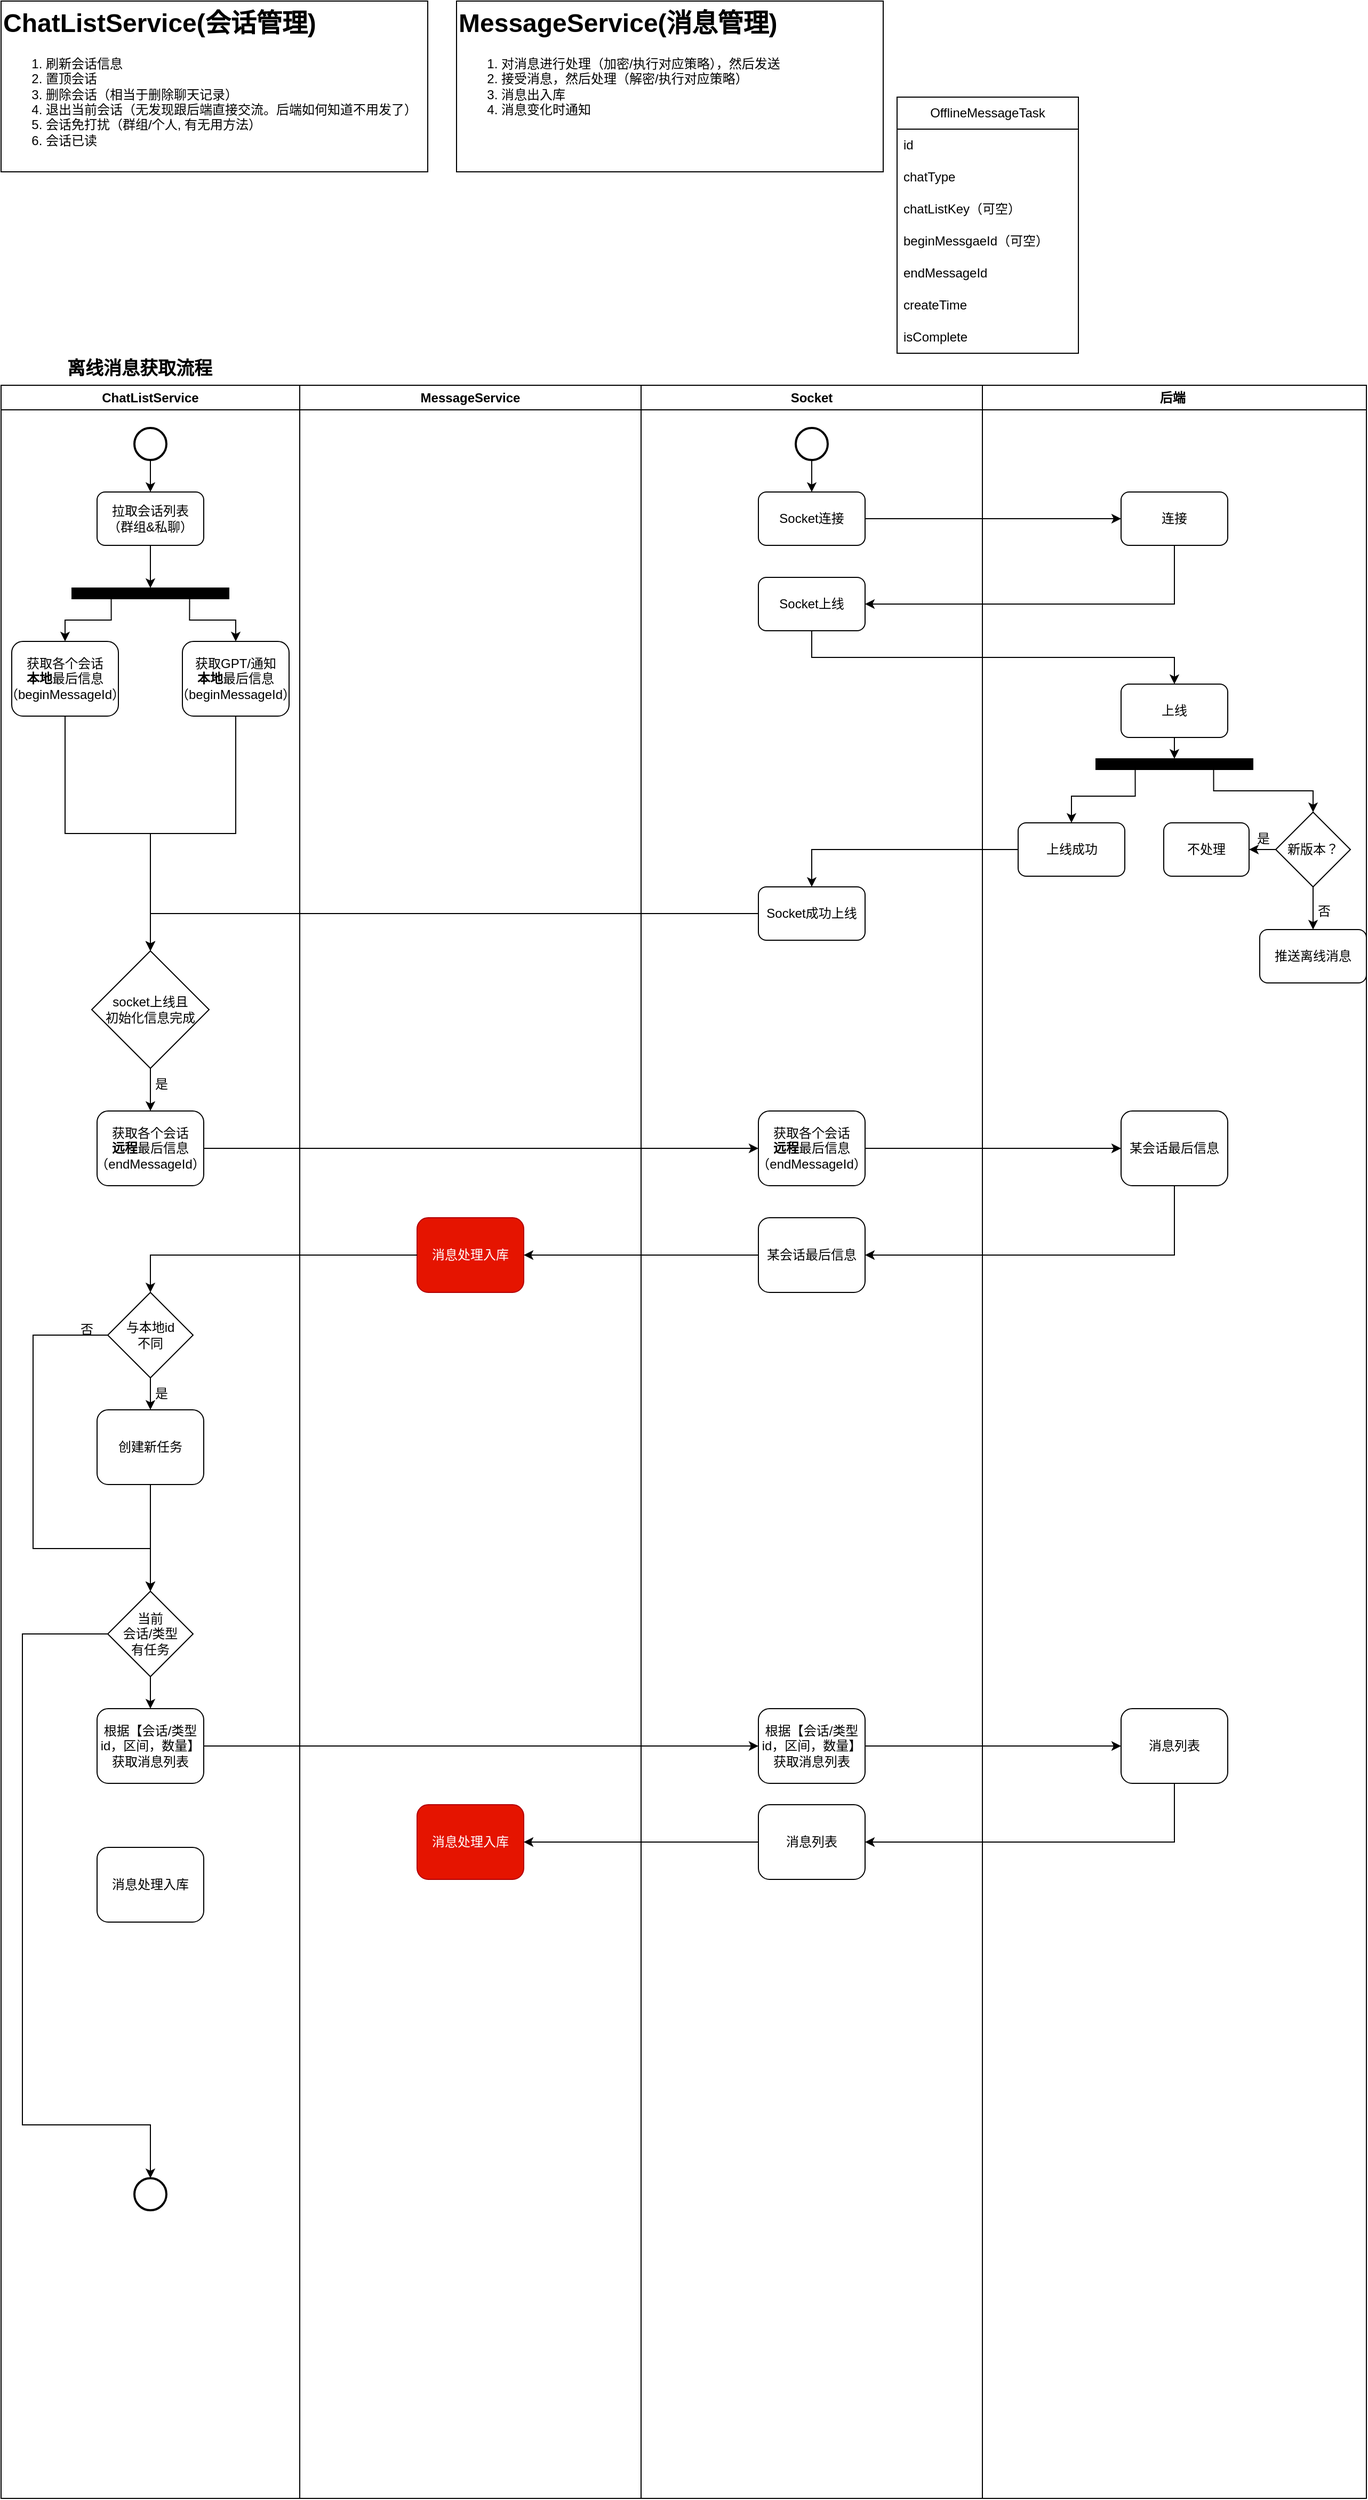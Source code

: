 <mxfile version="24.8.8">
  <diagram name="第 1 页" id="JktXxmWd6NISaN1DdESC">
    <mxGraphModel dx="1434" dy="746" grid="1" gridSize="10" guides="1" tooltips="1" connect="1" arrows="1" fold="1" page="1" pageScale="1" pageWidth="827" pageHeight="1169" math="0" shadow="0">
      <root>
        <mxCell id="0" />
        <mxCell id="1" parent="0" />
        <mxCell id="-HEKRVuIvjOIdjUARVgd-5" value="" style="group" parent="1" vertex="1" connectable="0">
          <mxGeometry width="410" height="340" as="geometry" />
        </mxCell>
        <mxCell id="-HEKRVuIvjOIdjUARVgd-4" value="" style="rounded=0;whiteSpace=wrap;html=1;movable=1;resizable=1;rotatable=1;deletable=1;editable=1;locked=0;connectable=1;" parent="-HEKRVuIvjOIdjUARVgd-5" vertex="1">
          <mxGeometry width="400" height="160" as="geometry" />
        </mxCell>
        <mxCell id="-HEKRVuIvjOIdjUARVgd-3" value="&lt;h1 style=&quot;margin-top: 0px;&quot;&gt;ChatListService(会话管理)&lt;br&gt;&lt;/h1&gt;&lt;p&gt;&lt;/p&gt;&lt;ol&gt;&lt;li&gt;刷新会话信息&lt;/li&gt;&lt;li&gt;置顶会话&lt;/li&gt;&lt;li&gt;删除会话（相当于删除聊天记录）&lt;/li&gt;&lt;li&gt;退出当前会话（无发现跟后端直接交流。后端如何知道不用发了）&lt;/li&gt;&lt;li&gt;会话免打扰（群组/个人, 有无用方法）&lt;/li&gt;&lt;li&gt;会话已读&lt;/li&gt;&lt;/ol&gt;&lt;p&gt;&lt;/p&gt;" style="text;html=1;whiteSpace=wrap;overflow=hidden;rounded=0;movable=1;resizable=1;rotatable=1;deletable=1;editable=1;locked=0;connectable=1;" parent="-HEKRVuIvjOIdjUARVgd-5" vertex="1">
          <mxGeometry width="400" height="160" as="geometry" />
        </mxCell>
        <mxCell id="46Pq0ItbNjwcVHv2dBkQ-1" value="" style="group" vertex="1" connectable="0" parent="1">
          <mxGeometry x="427" width="400" height="160" as="geometry" />
        </mxCell>
        <mxCell id="46Pq0ItbNjwcVHv2dBkQ-2" value="" style="rounded=0;whiteSpace=wrap;html=1;movable=1;resizable=1;rotatable=1;deletable=1;editable=1;locked=0;connectable=1;" vertex="1" parent="46Pq0ItbNjwcVHv2dBkQ-1">
          <mxGeometry width="400" height="160" as="geometry" />
        </mxCell>
        <mxCell id="46Pq0ItbNjwcVHv2dBkQ-3" value="&lt;h1 style=&quot;margin-top: 0px;&quot;&gt;MessageService(消息管理)&lt;br&gt;&lt;/h1&gt;&lt;p&gt;&lt;/p&gt;&lt;ol&gt;&lt;li&gt;对消息进行处理（加密/执行对应策略），然后发送&lt;/li&gt;&lt;li&gt;接受消息，然后处理（解密/执行对应策略）&lt;/li&gt;&lt;li&gt;消息出入库&lt;/li&gt;&lt;li&gt;消息变化时通知&lt;/li&gt;&lt;/ol&gt;&lt;p&gt;&lt;/p&gt;" style="text;html=1;whiteSpace=wrap;overflow=hidden;rounded=0;movable=1;resizable=1;rotatable=1;deletable=1;editable=1;locked=0;connectable=1;" vertex="1" parent="46Pq0ItbNjwcVHv2dBkQ-1">
          <mxGeometry width="400" height="160" as="geometry" />
        </mxCell>
        <mxCell id="46Pq0ItbNjwcVHv2dBkQ-39" value="" style="group" vertex="1" connectable="0" parent="1">
          <mxGeometry y="360" width="1060" height="1980" as="geometry" />
        </mxCell>
        <mxCell id="46Pq0ItbNjwcVHv2dBkQ-4" value="ChatListService" style="swimlane;whiteSpace=wrap" vertex="1" parent="46Pq0ItbNjwcVHv2dBkQ-39">
          <mxGeometry width="280" height="1980" as="geometry" />
        </mxCell>
        <mxCell id="46Pq0ItbNjwcVHv2dBkQ-236" style="edgeStyle=orthogonalEdgeStyle;rounded=0;orthogonalLoop=1;jettySize=auto;html=1;exitX=0.5;exitY=1;exitDx=0;exitDy=0;exitPerimeter=0;entryX=0.5;entryY=0;entryDx=0;entryDy=0;" edge="1" parent="46Pq0ItbNjwcVHv2dBkQ-4" source="46Pq0ItbNjwcVHv2dBkQ-234" target="46Pq0ItbNjwcVHv2dBkQ-235">
          <mxGeometry relative="1" as="geometry" />
        </mxCell>
        <mxCell id="46Pq0ItbNjwcVHv2dBkQ-234" value="" style="strokeWidth=2;html=1;shape=mxgraph.flowchart.start_2;whiteSpace=wrap;" vertex="1" parent="46Pq0ItbNjwcVHv2dBkQ-4">
          <mxGeometry x="125" y="40" width="30" height="30" as="geometry" />
        </mxCell>
        <mxCell id="46Pq0ItbNjwcVHv2dBkQ-241" style="edgeStyle=orthogonalEdgeStyle;rounded=0;orthogonalLoop=1;jettySize=auto;html=1;exitX=0.5;exitY=1;exitDx=0;exitDy=0;entryX=0.5;entryY=0;entryDx=0;entryDy=0;" edge="1" parent="46Pq0ItbNjwcVHv2dBkQ-4" source="46Pq0ItbNjwcVHv2dBkQ-235" target="46Pq0ItbNjwcVHv2dBkQ-240">
          <mxGeometry relative="1" as="geometry" />
        </mxCell>
        <mxCell id="46Pq0ItbNjwcVHv2dBkQ-235" value="拉取会话列表&lt;br&gt;（群组&amp;amp;私聊）" style="rounded=1;whiteSpace=wrap;html=1;" vertex="1" parent="46Pq0ItbNjwcVHv2dBkQ-4">
          <mxGeometry x="90" y="100" width="100" height="50" as="geometry" />
        </mxCell>
        <mxCell id="46Pq0ItbNjwcVHv2dBkQ-249" style="edgeStyle=orthogonalEdgeStyle;rounded=0;orthogonalLoop=1;jettySize=auto;html=1;exitX=0.5;exitY=1;exitDx=0;exitDy=0;" edge="1" parent="46Pq0ItbNjwcVHv2dBkQ-4" source="46Pq0ItbNjwcVHv2dBkQ-237" target="46Pq0ItbNjwcVHv2dBkQ-248">
          <mxGeometry relative="1" as="geometry" />
        </mxCell>
        <mxCell id="46Pq0ItbNjwcVHv2dBkQ-237" value="获取各个会话&lt;div&gt;&lt;b&gt;本地&lt;/b&gt;最后信息（beginMessageId）&lt;/div&gt;" style="rounded=1;whiteSpace=wrap;html=1;" vertex="1" parent="46Pq0ItbNjwcVHv2dBkQ-4">
          <mxGeometry x="10" y="240" width="100" height="70" as="geometry" />
        </mxCell>
        <mxCell id="46Pq0ItbNjwcVHv2dBkQ-242" style="edgeStyle=orthogonalEdgeStyle;rounded=0;orthogonalLoop=1;jettySize=auto;html=1;exitX=0.25;exitY=1;exitDx=0;exitDy=0;entryX=0.5;entryY=0;entryDx=0;entryDy=0;" edge="1" parent="46Pq0ItbNjwcVHv2dBkQ-4" source="46Pq0ItbNjwcVHv2dBkQ-240" target="46Pq0ItbNjwcVHv2dBkQ-237">
          <mxGeometry relative="1" as="geometry" />
        </mxCell>
        <mxCell id="46Pq0ItbNjwcVHv2dBkQ-244" style="edgeStyle=orthogonalEdgeStyle;rounded=0;orthogonalLoop=1;jettySize=auto;html=1;exitX=0.75;exitY=1;exitDx=0;exitDy=0;" edge="1" parent="46Pq0ItbNjwcVHv2dBkQ-4" source="46Pq0ItbNjwcVHv2dBkQ-240" target="46Pq0ItbNjwcVHv2dBkQ-243">
          <mxGeometry relative="1" as="geometry" />
        </mxCell>
        <mxCell id="46Pq0ItbNjwcVHv2dBkQ-240" value="" style="whiteSpace=wrap;html=1;rounded=0;shadow=0;comic=0;labelBackgroundColor=none;strokeWidth=1;fillColor=#000000;fontFamily=Verdana;fontSize=12;align=center;rotation=0;" vertex="1" parent="46Pq0ItbNjwcVHv2dBkQ-4">
          <mxGeometry x="66.5" y="190" width="147" height="10" as="geometry" />
        </mxCell>
        <mxCell id="46Pq0ItbNjwcVHv2dBkQ-250" style="edgeStyle=orthogonalEdgeStyle;rounded=0;orthogonalLoop=1;jettySize=auto;html=1;exitX=0.5;exitY=1;exitDx=0;exitDy=0;entryX=0.5;entryY=0;entryDx=0;entryDy=0;" edge="1" parent="46Pq0ItbNjwcVHv2dBkQ-4" source="46Pq0ItbNjwcVHv2dBkQ-243" target="46Pq0ItbNjwcVHv2dBkQ-248">
          <mxGeometry relative="1" as="geometry">
            <mxPoint x="160" y="450" as="targetPoint" />
          </mxGeometry>
        </mxCell>
        <mxCell id="46Pq0ItbNjwcVHv2dBkQ-243" value="获取GPT/通知&lt;div&gt;&lt;b&gt;本地&lt;/b&gt;最后信息（beginMessageId）&lt;/div&gt;" style="rounded=1;whiteSpace=wrap;html=1;" vertex="1" parent="46Pq0ItbNjwcVHv2dBkQ-4">
          <mxGeometry x="170" y="240" width="100" height="70" as="geometry" />
        </mxCell>
        <mxCell id="46Pq0ItbNjwcVHv2dBkQ-253" style="edgeStyle=orthogonalEdgeStyle;rounded=0;orthogonalLoop=1;jettySize=auto;html=1;exitX=0.5;exitY=1;exitDx=0;exitDy=0;entryX=0.5;entryY=0;entryDx=0;entryDy=0;" edge="1" parent="46Pq0ItbNjwcVHv2dBkQ-4" source="46Pq0ItbNjwcVHv2dBkQ-248" target="46Pq0ItbNjwcVHv2dBkQ-257">
          <mxGeometry relative="1" as="geometry">
            <mxPoint x="140" y="680" as="targetPoint" />
          </mxGeometry>
        </mxCell>
        <mxCell id="46Pq0ItbNjwcVHv2dBkQ-248" value="socket上线且&lt;br&gt;初始化信息完成" style="rhombus;whiteSpace=wrap;html=1;" vertex="1" parent="46Pq0ItbNjwcVHv2dBkQ-4">
          <mxGeometry x="85" y="530" width="110" height="110" as="geometry" />
        </mxCell>
        <mxCell id="46Pq0ItbNjwcVHv2dBkQ-254" value="是" style="text;html=1;align=center;verticalAlign=middle;resizable=0;points=[];autosize=1;strokeColor=none;fillColor=none;" vertex="1" parent="46Pq0ItbNjwcVHv2dBkQ-4">
          <mxGeometry x="130" y="640" width="40" height="30" as="geometry" />
        </mxCell>
        <mxCell id="46Pq0ItbNjwcVHv2dBkQ-257" value="获取各个会话&lt;div&gt;&lt;b&gt;远程&lt;/b&gt;最后信息（endMessageId）&lt;/div&gt;" style="rounded=1;whiteSpace=wrap;html=1;" vertex="1" parent="46Pq0ItbNjwcVHv2dBkQ-4">
          <mxGeometry x="90" y="680" width="100" height="70" as="geometry" />
        </mxCell>
        <mxCell id="46Pq0ItbNjwcVHv2dBkQ-283" style="edgeStyle=orthogonalEdgeStyle;rounded=0;orthogonalLoop=1;jettySize=auto;html=1;exitX=0.5;exitY=1;exitDx=0;exitDy=0;" edge="1" parent="46Pq0ItbNjwcVHv2dBkQ-4" source="46Pq0ItbNjwcVHv2dBkQ-280" target="46Pq0ItbNjwcVHv2dBkQ-281">
          <mxGeometry relative="1" as="geometry" />
        </mxCell>
        <mxCell id="46Pq0ItbNjwcVHv2dBkQ-286" style="edgeStyle=orthogonalEdgeStyle;rounded=0;orthogonalLoop=1;jettySize=auto;html=1;exitX=0;exitY=0.5;exitDx=0;exitDy=0;entryX=0.5;entryY=0;entryDx=0;entryDy=0;" edge="1" parent="46Pq0ItbNjwcVHv2dBkQ-4" source="46Pq0ItbNjwcVHv2dBkQ-280" target="46Pq0ItbNjwcVHv2dBkQ-285">
          <mxGeometry relative="1" as="geometry">
            <mxPoint x="40" y="1100" as="targetPoint" />
            <Array as="points">
              <mxPoint x="30" y="890" />
              <mxPoint x="30" y="1090" />
              <mxPoint x="140" y="1090" />
            </Array>
          </mxGeometry>
        </mxCell>
        <mxCell id="46Pq0ItbNjwcVHv2dBkQ-280" value="与本地id&lt;br&gt;不同" style="rhombus;whiteSpace=wrap;html=1;" vertex="1" parent="46Pq0ItbNjwcVHv2dBkQ-4">
          <mxGeometry x="100" y="850" width="80" height="80" as="geometry" />
        </mxCell>
        <mxCell id="46Pq0ItbNjwcVHv2dBkQ-288" style="edgeStyle=orthogonalEdgeStyle;rounded=0;orthogonalLoop=1;jettySize=auto;html=1;exitX=0.5;exitY=1;exitDx=0;exitDy=0;entryX=0.5;entryY=0;entryDx=0;entryDy=0;" edge="1" parent="46Pq0ItbNjwcVHv2dBkQ-4" source="46Pq0ItbNjwcVHv2dBkQ-281" target="46Pq0ItbNjwcVHv2dBkQ-285">
          <mxGeometry relative="1" as="geometry" />
        </mxCell>
        <mxCell id="46Pq0ItbNjwcVHv2dBkQ-281" value="创建新任务" style="rounded=1;whiteSpace=wrap;html=1;" vertex="1" parent="46Pq0ItbNjwcVHv2dBkQ-4">
          <mxGeometry x="90" y="960" width="100" height="70" as="geometry" />
        </mxCell>
        <mxCell id="46Pq0ItbNjwcVHv2dBkQ-284" value="是" style="text;html=1;align=center;verticalAlign=middle;resizable=0;points=[];autosize=1;strokeColor=none;fillColor=none;" vertex="1" parent="46Pq0ItbNjwcVHv2dBkQ-4">
          <mxGeometry x="130" y="930" width="40" height="30" as="geometry" />
        </mxCell>
        <mxCell id="46Pq0ItbNjwcVHv2dBkQ-290" style="edgeStyle=orthogonalEdgeStyle;rounded=0;orthogonalLoop=1;jettySize=auto;html=1;exitX=0.5;exitY=1;exitDx=0;exitDy=0;" edge="1" parent="46Pq0ItbNjwcVHv2dBkQ-4" source="46Pq0ItbNjwcVHv2dBkQ-285" target="46Pq0ItbNjwcVHv2dBkQ-289">
          <mxGeometry relative="1" as="geometry" />
        </mxCell>
        <mxCell id="46Pq0ItbNjwcVHv2dBkQ-346" style="edgeStyle=orthogonalEdgeStyle;rounded=0;orthogonalLoop=1;jettySize=auto;html=1;exitX=0;exitY=0.5;exitDx=0;exitDy=0;entryX=0.5;entryY=0;entryDx=0;entryDy=0;entryPerimeter=0;" edge="1" parent="46Pq0ItbNjwcVHv2dBkQ-4" source="46Pq0ItbNjwcVHv2dBkQ-285" target="46Pq0ItbNjwcVHv2dBkQ-347">
          <mxGeometry relative="1" as="geometry">
            <mxPoint x="20" y="1680" as="targetPoint" />
            <Array as="points">
              <mxPoint x="20" y="1170" />
              <mxPoint x="20" y="1630" />
              <mxPoint x="140" y="1630" />
            </Array>
          </mxGeometry>
        </mxCell>
        <mxCell id="46Pq0ItbNjwcVHv2dBkQ-285" value="当前&lt;div&gt;会话/类型&lt;/div&gt;&lt;div&gt;&lt;span style=&quot;background-color: initial;&quot;&gt;有任务&lt;/span&gt;&lt;/div&gt;" style="rhombus;whiteSpace=wrap;html=1;" vertex="1" parent="46Pq0ItbNjwcVHv2dBkQ-4">
          <mxGeometry x="100" y="1130" width="80" height="80" as="geometry" />
        </mxCell>
        <mxCell id="46Pq0ItbNjwcVHv2dBkQ-287" value="否" style="text;html=1;align=center;verticalAlign=middle;resizable=0;points=[];autosize=1;strokeColor=none;fillColor=none;" vertex="1" parent="46Pq0ItbNjwcVHv2dBkQ-4">
          <mxGeometry x="60" y="870" width="40" height="30" as="geometry" />
        </mxCell>
        <mxCell id="46Pq0ItbNjwcVHv2dBkQ-289" value="根据【&lt;span style=&quot;background-color: initial;&quot;&gt;会话/类型id，&lt;/span&gt;&lt;span style=&quot;background-color: initial;&quot;&gt;区间，&lt;/span&gt;&lt;span style=&quot;background-color: initial;&quot;&gt;数量】获取消息列表&lt;/span&gt;" style="rounded=1;whiteSpace=wrap;html=1;" vertex="1" parent="46Pq0ItbNjwcVHv2dBkQ-4">
          <mxGeometry x="90" y="1240" width="100" height="70" as="geometry" />
        </mxCell>
        <mxCell id="46Pq0ItbNjwcVHv2dBkQ-345" value="消息处理入库" style="rounded=1;whiteSpace=wrap;html=1;" vertex="1" parent="46Pq0ItbNjwcVHv2dBkQ-4">
          <mxGeometry x="90" y="1370" width="100" height="70" as="geometry" />
        </mxCell>
        <mxCell id="46Pq0ItbNjwcVHv2dBkQ-347" value="" style="strokeWidth=2;html=1;shape=mxgraph.flowchart.start_2;whiteSpace=wrap;" vertex="1" parent="46Pq0ItbNjwcVHv2dBkQ-4">
          <mxGeometry x="125" y="1680" width="30" height="30" as="geometry" />
        </mxCell>
        <mxCell id="46Pq0ItbNjwcVHv2dBkQ-32" value="MessageService" style="swimlane;whiteSpace=wrap;startSize=23;" vertex="1" parent="46Pq0ItbNjwcVHv2dBkQ-39">
          <mxGeometry x="280" width="320" height="1980" as="geometry" />
        </mxCell>
        <mxCell id="46Pq0ItbNjwcVHv2dBkQ-275" value="消息处理入库" style="rounded=1;whiteSpace=wrap;html=1;fillColor=#e51400;strokeColor=#B20000;fontColor=#ffffff;" vertex="1" parent="46Pq0ItbNjwcVHv2dBkQ-32">
          <mxGeometry x="110" y="780" width="100" height="70" as="geometry" />
        </mxCell>
        <mxCell id="46Pq0ItbNjwcVHv2dBkQ-333" value="消息处理入库" style="rounded=1;whiteSpace=wrap;html=1;fillColor=#e51400;fontColor=#ffffff;strokeColor=#B20000;" vertex="1" parent="46Pq0ItbNjwcVHv2dBkQ-32">
          <mxGeometry x="110" y="1330" width="100" height="70" as="geometry" />
        </mxCell>
        <mxCell id="46Pq0ItbNjwcVHv2dBkQ-224" value="Socket" style="swimlane;whiteSpace=wrap;startSize=23;" vertex="1" parent="46Pq0ItbNjwcVHv2dBkQ-39">
          <mxGeometry x="600" width="320" height="1980" as="geometry" />
        </mxCell>
        <mxCell id="46Pq0ItbNjwcVHv2dBkQ-48" style="edgeStyle=orthogonalEdgeStyle;rounded=0;orthogonalLoop=1;jettySize=auto;html=1;exitX=0.5;exitY=1;exitDx=0;exitDy=0;exitPerimeter=0;entryX=0.5;entryY=0;entryDx=0;entryDy=0;" edge="1" parent="46Pq0ItbNjwcVHv2dBkQ-224" source="46Pq0ItbNjwcVHv2dBkQ-42" target="46Pq0ItbNjwcVHv2dBkQ-46">
          <mxGeometry relative="1" as="geometry" />
        </mxCell>
        <mxCell id="46Pq0ItbNjwcVHv2dBkQ-42" value="" style="strokeWidth=2;html=1;shape=mxgraph.flowchart.start_2;whiteSpace=wrap;" vertex="1" parent="46Pq0ItbNjwcVHv2dBkQ-224">
          <mxGeometry x="145" y="40" width="30" height="30" as="geometry" />
        </mxCell>
        <mxCell id="46Pq0ItbNjwcVHv2dBkQ-46" value="Socket连接" style="rounded=1;whiteSpace=wrap;html=1;" vertex="1" parent="46Pq0ItbNjwcVHv2dBkQ-224">
          <mxGeometry x="110" y="100" width="100" height="50" as="geometry" />
        </mxCell>
        <mxCell id="46Pq0ItbNjwcVHv2dBkQ-47" value="Socket上线" style="rounded=1;whiteSpace=wrap;html=1;" vertex="1" parent="46Pq0ItbNjwcVHv2dBkQ-224">
          <mxGeometry x="110" y="180" width="100" height="50" as="geometry" />
        </mxCell>
        <mxCell id="46Pq0ItbNjwcVHv2dBkQ-171" value="Socket成功上线" style="rounded=1;whiteSpace=wrap;html=1;" vertex="1" parent="46Pq0ItbNjwcVHv2dBkQ-224">
          <mxGeometry x="110" y="470" width="100" height="50" as="geometry" />
        </mxCell>
        <mxCell id="46Pq0ItbNjwcVHv2dBkQ-261" value="获取各个会话&lt;div&gt;&lt;b&gt;远程&lt;/b&gt;最后信息（endMessageId）&lt;/div&gt;" style="rounded=1;whiteSpace=wrap;html=1;" vertex="1" parent="46Pq0ItbNjwcVHv2dBkQ-224">
          <mxGeometry x="110" y="680" width="100" height="70" as="geometry" />
        </mxCell>
        <mxCell id="46Pq0ItbNjwcVHv2dBkQ-266" value="某会话最后信息" style="rounded=1;whiteSpace=wrap;html=1;" vertex="1" parent="46Pq0ItbNjwcVHv2dBkQ-224">
          <mxGeometry x="110" y="780" width="100" height="70" as="geometry" />
        </mxCell>
        <mxCell id="46Pq0ItbNjwcVHv2dBkQ-317" value="根据【&lt;span style=&quot;background-color: initial;&quot;&gt;会话/类型id，&lt;/span&gt;&lt;span style=&quot;background-color: initial;&quot;&gt;区间，&lt;/span&gt;&lt;span style=&quot;background-color: initial;&quot;&gt;数量】获取消息列表&lt;/span&gt;" style="rounded=1;whiteSpace=wrap;html=1;" vertex="1" parent="46Pq0ItbNjwcVHv2dBkQ-224">
          <mxGeometry x="110" y="1240" width="100" height="70" as="geometry" />
        </mxCell>
        <mxCell id="46Pq0ItbNjwcVHv2dBkQ-331" value="消息列表" style="rounded=1;whiteSpace=wrap;html=1;" vertex="1" parent="46Pq0ItbNjwcVHv2dBkQ-224">
          <mxGeometry x="110" y="1330" width="100" height="70" as="geometry" />
        </mxCell>
        <mxCell id="46Pq0ItbNjwcVHv2dBkQ-251" style="edgeStyle=orthogonalEdgeStyle;rounded=0;orthogonalLoop=1;jettySize=auto;html=1;exitX=0;exitY=0.5;exitDx=0;exitDy=0;entryX=0.5;entryY=0;entryDx=0;entryDy=0;" edge="1" parent="46Pq0ItbNjwcVHv2dBkQ-39" source="46Pq0ItbNjwcVHv2dBkQ-171" target="46Pq0ItbNjwcVHv2dBkQ-248">
          <mxGeometry relative="1" as="geometry">
            <mxPoint x="140" y="480" as="targetPoint" />
          </mxGeometry>
        </mxCell>
        <mxCell id="46Pq0ItbNjwcVHv2dBkQ-262" style="edgeStyle=orthogonalEdgeStyle;rounded=0;orthogonalLoop=1;jettySize=auto;html=1;exitX=1;exitY=0.5;exitDx=0;exitDy=0;entryX=0;entryY=0.5;entryDx=0;entryDy=0;" edge="1" parent="46Pq0ItbNjwcVHv2dBkQ-39" source="46Pq0ItbNjwcVHv2dBkQ-257" target="46Pq0ItbNjwcVHv2dBkQ-261">
          <mxGeometry relative="1" as="geometry" />
        </mxCell>
        <mxCell id="46Pq0ItbNjwcVHv2dBkQ-276" style="edgeStyle=orthogonalEdgeStyle;rounded=0;orthogonalLoop=1;jettySize=auto;html=1;exitX=0;exitY=0.5;exitDx=0;exitDy=0;entryX=1;entryY=0.5;entryDx=0;entryDy=0;" edge="1" parent="46Pq0ItbNjwcVHv2dBkQ-39" source="46Pq0ItbNjwcVHv2dBkQ-266" target="46Pq0ItbNjwcVHv2dBkQ-275">
          <mxGeometry relative="1" as="geometry" />
        </mxCell>
        <mxCell id="46Pq0ItbNjwcVHv2dBkQ-278" style="edgeStyle=orthogonalEdgeStyle;rounded=0;orthogonalLoop=1;jettySize=auto;html=1;exitX=0;exitY=0.5;exitDx=0;exitDy=0;entryX=0.5;entryY=0;entryDx=0;entryDy=0;" edge="1" parent="46Pq0ItbNjwcVHv2dBkQ-39" source="46Pq0ItbNjwcVHv2dBkQ-275" target="46Pq0ItbNjwcVHv2dBkQ-280">
          <mxGeometry relative="1" as="geometry">
            <mxPoint x="195" y="815.0" as="targetPoint" />
          </mxGeometry>
        </mxCell>
        <mxCell id="46Pq0ItbNjwcVHv2dBkQ-318" style="edgeStyle=orthogonalEdgeStyle;rounded=0;orthogonalLoop=1;jettySize=auto;html=1;exitX=1;exitY=0.5;exitDx=0;exitDy=0;entryX=0;entryY=0.5;entryDx=0;entryDy=0;" edge="1" parent="46Pq0ItbNjwcVHv2dBkQ-39" source="46Pq0ItbNjwcVHv2dBkQ-289" target="46Pq0ItbNjwcVHv2dBkQ-317">
          <mxGeometry relative="1" as="geometry" />
        </mxCell>
        <mxCell id="46Pq0ItbNjwcVHv2dBkQ-334" style="edgeStyle=orthogonalEdgeStyle;rounded=0;orthogonalLoop=1;jettySize=auto;html=1;exitX=0;exitY=0.5;exitDx=0;exitDy=0;" edge="1" parent="46Pq0ItbNjwcVHv2dBkQ-39" source="46Pq0ItbNjwcVHv2dBkQ-331" target="46Pq0ItbNjwcVHv2dBkQ-333">
          <mxGeometry relative="1" as="geometry" />
        </mxCell>
        <mxCell id="46Pq0ItbNjwcVHv2dBkQ-178" value="OfflineMessageTask" style="swimlane;fontStyle=0;childLayout=stackLayout;horizontal=1;startSize=30;horizontalStack=0;resizeParent=1;resizeParentMax=0;resizeLast=0;collapsible=1;marginBottom=0;whiteSpace=wrap;html=1;" vertex="1" parent="1">
          <mxGeometry x="840" y="90" width="170" height="240" as="geometry" />
        </mxCell>
        <mxCell id="46Pq0ItbNjwcVHv2dBkQ-204" value="id" style="text;strokeColor=none;fillColor=none;align=left;verticalAlign=middle;spacingLeft=4;spacingRight=4;overflow=hidden;points=[[0,0.5],[1,0.5]];portConstraint=eastwest;rotatable=0;whiteSpace=wrap;html=1;" vertex="1" parent="46Pq0ItbNjwcVHv2dBkQ-178">
          <mxGeometry y="30" width="170" height="30" as="geometry" />
        </mxCell>
        <mxCell id="46Pq0ItbNjwcVHv2dBkQ-245" value="chatType" style="text;strokeColor=none;fillColor=none;align=left;verticalAlign=middle;spacingLeft=4;spacingRight=4;overflow=hidden;points=[[0,0.5],[1,0.5]];portConstraint=eastwest;rotatable=0;whiteSpace=wrap;html=1;" vertex="1" parent="46Pq0ItbNjwcVHv2dBkQ-178">
          <mxGeometry y="60" width="170" height="30" as="geometry" />
        </mxCell>
        <mxCell id="46Pq0ItbNjwcVHv2dBkQ-205" value="chatListKey（可空）" style="text;strokeColor=none;fillColor=none;align=left;verticalAlign=middle;spacingLeft=4;spacingRight=4;overflow=hidden;points=[[0,0.5],[1,0.5]];portConstraint=eastwest;rotatable=0;whiteSpace=wrap;html=1;" vertex="1" parent="46Pq0ItbNjwcVHv2dBkQ-178">
          <mxGeometry y="90" width="170" height="30" as="geometry" />
        </mxCell>
        <mxCell id="46Pq0ItbNjwcVHv2dBkQ-179" value="beginMessgaeId（可空）" style="text;strokeColor=none;fillColor=none;align=left;verticalAlign=middle;spacingLeft=4;spacingRight=4;overflow=hidden;points=[[0,0.5],[1,0.5]];portConstraint=eastwest;rotatable=0;whiteSpace=wrap;html=1;" vertex="1" parent="46Pq0ItbNjwcVHv2dBkQ-178">
          <mxGeometry y="120" width="170" height="30" as="geometry" />
        </mxCell>
        <mxCell id="46Pq0ItbNjwcVHv2dBkQ-180" value="endMessageId" style="text;strokeColor=none;fillColor=none;align=left;verticalAlign=middle;spacingLeft=4;spacingRight=4;overflow=hidden;points=[[0,0.5],[1,0.5]];portConstraint=eastwest;rotatable=0;whiteSpace=wrap;html=1;" vertex="1" parent="46Pq0ItbNjwcVHv2dBkQ-178">
          <mxGeometry y="150" width="170" height="30" as="geometry" />
        </mxCell>
        <mxCell id="46Pq0ItbNjwcVHv2dBkQ-246" value="createTime" style="text;strokeColor=none;fillColor=none;align=left;verticalAlign=middle;spacingLeft=4;spacingRight=4;overflow=hidden;points=[[0,0.5],[1,0.5]];portConstraint=eastwest;rotatable=0;whiteSpace=wrap;html=1;" vertex="1" parent="46Pq0ItbNjwcVHv2dBkQ-178">
          <mxGeometry y="180" width="170" height="30" as="geometry" />
        </mxCell>
        <mxCell id="46Pq0ItbNjwcVHv2dBkQ-181" value="isComplete" style="text;strokeColor=none;fillColor=none;align=left;verticalAlign=middle;spacingLeft=4;spacingRight=4;overflow=hidden;points=[[0,0.5],[1,0.5]];portConstraint=eastwest;rotatable=0;whiteSpace=wrap;html=1;" vertex="1" parent="46Pq0ItbNjwcVHv2dBkQ-178">
          <mxGeometry y="210" width="170" height="30" as="geometry" />
        </mxCell>
        <mxCell id="46Pq0ItbNjwcVHv2dBkQ-13" value="后端 " style="swimlane;whiteSpace=wrap" vertex="1" parent="1">
          <mxGeometry x="920" y="360" width="360" height="1980" as="geometry">
            <mxRectangle x="280" width="70" height="30" as="alternateBounds" />
          </mxGeometry>
        </mxCell>
        <mxCell id="46Pq0ItbNjwcVHv2dBkQ-49" value="连接" style="rounded=1;whiteSpace=wrap;html=1;" vertex="1" parent="46Pq0ItbNjwcVHv2dBkQ-13">
          <mxGeometry x="130" y="100" width="100" height="50" as="geometry" />
        </mxCell>
        <mxCell id="46Pq0ItbNjwcVHv2dBkQ-157" value="" style="group" vertex="1" connectable="0" parent="46Pq0ItbNjwcVHv2dBkQ-13">
          <mxGeometry x="170" y="400" width="190" height="160" as="geometry" />
        </mxCell>
        <mxCell id="46Pq0ItbNjwcVHv2dBkQ-57" value="不处理" style="rounded=1;whiteSpace=wrap;html=1;" vertex="1" parent="46Pq0ItbNjwcVHv2dBkQ-157">
          <mxGeometry y="10" width="80" height="50" as="geometry" />
        </mxCell>
        <mxCell id="46Pq0ItbNjwcVHv2dBkQ-55" style="edgeStyle=orthogonalEdgeStyle;rounded=0;orthogonalLoop=1;jettySize=auto;html=1;exitX=0.5;exitY=1;exitDx=0;exitDy=0;entryX=0.5;entryY=0;entryDx=0;entryDy=0;" edge="1" parent="46Pq0ItbNjwcVHv2dBkQ-157" source="46Pq0ItbNjwcVHv2dBkQ-52" target="46Pq0ItbNjwcVHv2dBkQ-54">
          <mxGeometry relative="1" as="geometry" />
        </mxCell>
        <mxCell id="46Pq0ItbNjwcVHv2dBkQ-58" style="edgeStyle=orthogonalEdgeStyle;rounded=0;orthogonalLoop=1;jettySize=auto;html=1;exitX=0;exitY=0.5;exitDx=0;exitDy=0;entryX=1;entryY=0.5;entryDx=0;entryDy=0;" edge="1" parent="46Pq0ItbNjwcVHv2dBkQ-157" source="46Pq0ItbNjwcVHv2dBkQ-52" target="46Pq0ItbNjwcVHv2dBkQ-57">
          <mxGeometry relative="1" as="geometry">
            <mxPoint x="80" y="35" as="targetPoint" />
          </mxGeometry>
        </mxCell>
        <mxCell id="46Pq0ItbNjwcVHv2dBkQ-52" value="新版本？" style="rhombus;whiteSpace=wrap;html=1;align=center;" vertex="1" parent="46Pq0ItbNjwcVHv2dBkQ-157">
          <mxGeometry x="105" width="70" height="70" as="geometry" />
        </mxCell>
        <mxCell id="46Pq0ItbNjwcVHv2dBkQ-54" value="推送离线消息" style="rounded=1;whiteSpace=wrap;html=1;" vertex="1" parent="46Pq0ItbNjwcVHv2dBkQ-157">
          <mxGeometry x="90" y="110" width="100" height="50" as="geometry" />
        </mxCell>
        <mxCell id="46Pq0ItbNjwcVHv2dBkQ-59" value="是" style="text;html=1;align=center;verticalAlign=middle;resizable=0;points=[];autosize=1;strokeColor=none;fillColor=none;" vertex="1" parent="46Pq0ItbNjwcVHv2dBkQ-157">
          <mxGeometry x="73" y="10" width="40" height="30" as="geometry" />
        </mxCell>
        <mxCell id="46Pq0ItbNjwcVHv2dBkQ-56" value="否" style="text;html=1;align=center;verticalAlign=middle;resizable=0;points=[];autosize=1;strokeColor=none;fillColor=none;" vertex="1" parent="46Pq0ItbNjwcVHv2dBkQ-157">
          <mxGeometry x="130" y="78" width="40" height="30" as="geometry" />
        </mxCell>
        <mxCell id="46Pq0ItbNjwcVHv2dBkQ-166" style="edgeStyle=orthogonalEdgeStyle;rounded=0;orthogonalLoop=1;jettySize=auto;html=1;exitX=0.75;exitY=1;exitDx=0;exitDy=0;" edge="1" parent="46Pq0ItbNjwcVHv2dBkQ-13" source="46Pq0ItbNjwcVHv2dBkQ-155" target="46Pq0ItbNjwcVHv2dBkQ-52">
          <mxGeometry relative="1" as="geometry" />
        </mxCell>
        <mxCell id="46Pq0ItbNjwcVHv2dBkQ-170" style="edgeStyle=orthogonalEdgeStyle;rounded=0;orthogonalLoop=1;jettySize=auto;html=1;exitX=0.25;exitY=1;exitDx=0;exitDy=0;entryX=0.5;entryY=0;entryDx=0;entryDy=0;" edge="1" parent="46Pq0ItbNjwcVHv2dBkQ-13" source="46Pq0ItbNjwcVHv2dBkQ-155" target="46Pq0ItbNjwcVHv2dBkQ-169">
          <mxGeometry relative="1" as="geometry" />
        </mxCell>
        <mxCell id="46Pq0ItbNjwcVHv2dBkQ-155" value="" style="whiteSpace=wrap;html=1;rounded=0;shadow=0;comic=0;labelBackgroundColor=none;strokeWidth=1;fillColor=#000000;fontFamily=Verdana;fontSize=12;align=center;rotation=0;" vertex="1" parent="46Pq0ItbNjwcVHv2dBkQ-13">
          <mxGeometry x="106.5" y="350" width="147" height="10" as="geometry" />
        </mxCell>
        <mxCell id="46Pq0ItbNjwcVHv2dBkQ-163" style="edgeStyle=orthogonalEdgeStyle;rounded=0;orthogonalLoop=1;jettySize=auto;html=1;exitX=0.5;exitY=1;exitDx=0;exitDy=0;entryX=0.5;entryY=0;entryDx=0;entryDy=0;" edge="1" parent="46Pq0ItbNjwcVHv2dBkQ-13" source="46Pq0ItbNjwcVHv2dBkQ-160" target="46Pq0ItbNjwcVHv2dBkQ-155">
          <mxGeometry relative="1" as="geometry" />
        </mxCell>
        <mxCell id="46Pq0ItbNjwcVHv2dBkQ-160" value="上线" style="rounded=1;whiteSpace=wrap;html=1;" vertex="1" parent="46Pq0ItbNjwcVHv2dBkQ-13">
          <mxGeometry x="130" y="280" width="100" height="50" as="geometry" />
        </mxCell>
        <mxCell id="46Pq0ItbNjwcVHv2dBkQ-169" value="上线成功" style="rounded=1;whiteSpace=wrap;html=1;" vertex="1" parent="46Pq0ItbNjwcVHv2dBkQ-13">
          <mxGeometry x="33.5" y="410" width="100" height="50" as="geometry" />
        </mxCell>
        <mxCell id="46Pq0ItbNjwcVHv2dBkQ-263" value="某会话最后信息" style="rounded=1;whiteSpace=wrap;html=1;" vertex="1" parent="46Pq0ItbNjwcVHv2dBkQ-13">
          <mxGeometry x="130" y="680" width="100" height="70" as="geometry" />
        </mxCell>
        <mxCell id="46Pq0ItbNjwcVHv2dBkQ-328" value="消息列表" style="rounded=1;whiteSpace=wrap;html=1;" vertex="1" parent="46Pq0ItbNjwcVHv2dBkQ-13">
          <mxGeometry x="130" y="1240" width="100" height="70" as="geometry" />
        </mxCell>
        <mxCell id="46Pq0ItbNjwcVHv2dBkQ-50" style="edgeStyle=orthogonalEdgeStyle;rounded=0;orthogonalLoop=1;jettySize=auto;html=1;exitX=1;exitY=0.5;exitDx=0;exitDy=0;entryX=0;entryY=0.5;entryDx=0;entryDy=0;" edge="1" parent="1" source="46Pq0ItbNjwcVHv2dBkQ-46" target="46Pq0ItbNjwcVHv2dBkQ-49">
          <mxGeometry relative="1" as="geometry" />
        </mxCell>
        <mxCell id="46Pq0ItbNjwcVHv2dBkQ-51" style="edgeStyle=orthogonalEdgeStyle;rounded=0;orthogonalLoop=1;jettySize=auto;html=1;exitX=0.5;exitY=1;exitDx=0;exitDy=0;entryX=1;entryY=0.5;entryDx=0;entryDy=0;" edge="1" parent="1" source="46Pq0ItbNjwcVHv2dBkQ-49" target="46Pq0ItbNjwcVHv2dBkQ-47">
          <mxGeometry relative="1" as="geometry" />
        </mxCell>
        <mxCell id="46Pq0ItbNjwcVHv2dBkQ-161" style="edgeStyle=orthogonalEdgeStyle;rounded=0;orthogonalLoop=1;jettySize=auto;html=1;exitX=0.5;exitY=1;exitDx=0;exitDy=0;entryX=0.5;entryY=0;entryDx=0;entryDy=0;" edge="1" parent="1" source="46Pq0ItbNjwcVHv2dBkQ-47" target="46Pq0ItbNjwcVHv2dBkQ-160">
          <mxGeometry relative="1" as="geometry" />
        </mxCell>
        <mxCell id="46Pq0ItbNjwcVHv2dBkQ-172" style="edgeStyle=orthogonalEdgeStyle;rounded=0;orthogonalLoop=1;jettySize=auto;html=1;entryX=0.5;entryY=0;entryDx=0;entryDy=0;" edge="1" parent="1" source="46Pq0ItbNjwcVHv2dBkQ-169" target="46Pq0ItbNjwcVHv2dBkQ-171">
          <mxGeometry relative="1" as="geometry" />
        </mxCell>
        <mxCell id="46Pq0ItbNjwcVHv2dBkQ-256" value="离线消息获取流程" style="text;html=1;align=center;verticalAlign=middle;whiteSpace=wrap;rounded=0;fontSize=17;fontStyle=1;labelBackgroundColor=none;labelBorderColor=none;" vertex="1" parent="1">
          <mxGeometry x="50" y="330" width="160" height="30" as="geometry" />
        </mxCell>
        <mxCell id="46Pq0ItbNjwcVHv2dBkQ-264" style="edgeStyle=orthogonalEdgeStyle;rounded=0;orthogonalLoop=1;jettySize=auto;html=1;exitX=1;exitY=0.5;exitDx=0;exitDy=0;entryX=0;entryY=0.5;entryDx=0;entryDy=0;" edge="1" parent="1" source="46Pq0ItbNjwcVHv2dBkQ-261" target="46Pq0ItbNjwcVHv2dBkQ-263">
          <mxGeometry relative="1" as="geometry" />
        </mxCell>
        <mxCell id="46Pq0ItbNjwcVHv2dBkQ-265" style="edgeStyle=orthogonalEdgeStyle;rounded=0;orthogonalLoop=1;jettySize=auto;html=1;exitX=0.5;exitY=1;exitDx=0;exitDy=0;entryX=1;entryY=0.5;entryDx=0;entryDy=0;" edge="1" parent="1" source="46Pq0ItbNjwcVHv2dBkQ-263" target="46Pq0ItbNjwcVHv2dBkQ-266">
          <mxGeometry relative="1" as="geometry">
            <mxPoint x="1100.059" y="1190" as="targetPoint" />
          </mxGeometry>
        </mxCell>
        <mxCell id="46Pq0ItbNjwcVHv2dBkQ-329" style="edgeStyle=orthogonalEdgeStyle;rounded=0;orthogonalLoop=1;jettySize=auto;html=1;exitX=1;exitY=0.5;exitDx=0;exitDy=0;entryX=0;entryY=0.5;entryDx=0;entryDy=0;" edge="1" parent="1" source="46Pq0ItbNjwcVHv2dBkQ-317" target="46Pq0ItbNjwcVHv2dBkQ-328">
          <mxGeometry relative="1" as="geometry" />
        </mxCell>
        <mxCell id="46Pq0ItbNjwcVHv2dBkQ-332" style="edgeStyle=orthogonalEdgeStyle;rounded=0;orthogonalLoop=1;jettySize=auto;html=1;exitX=0.5;exitY=1;exitDx=0;exitDy=0;entryX=1;entryY=0.5;entryDx=0;entryDy=0;" edge="1" parent="1" source="46Pq0ItbNjwcVHv2dBkQ-328" target="46Pq0ItbNjwcVHv2dBkQ-331">
          <mxGeometry relative="1" as="geometry" />
        </mxCell>
      </root>
    </mxGraphModel>
  </diagram>
</mxfile>
